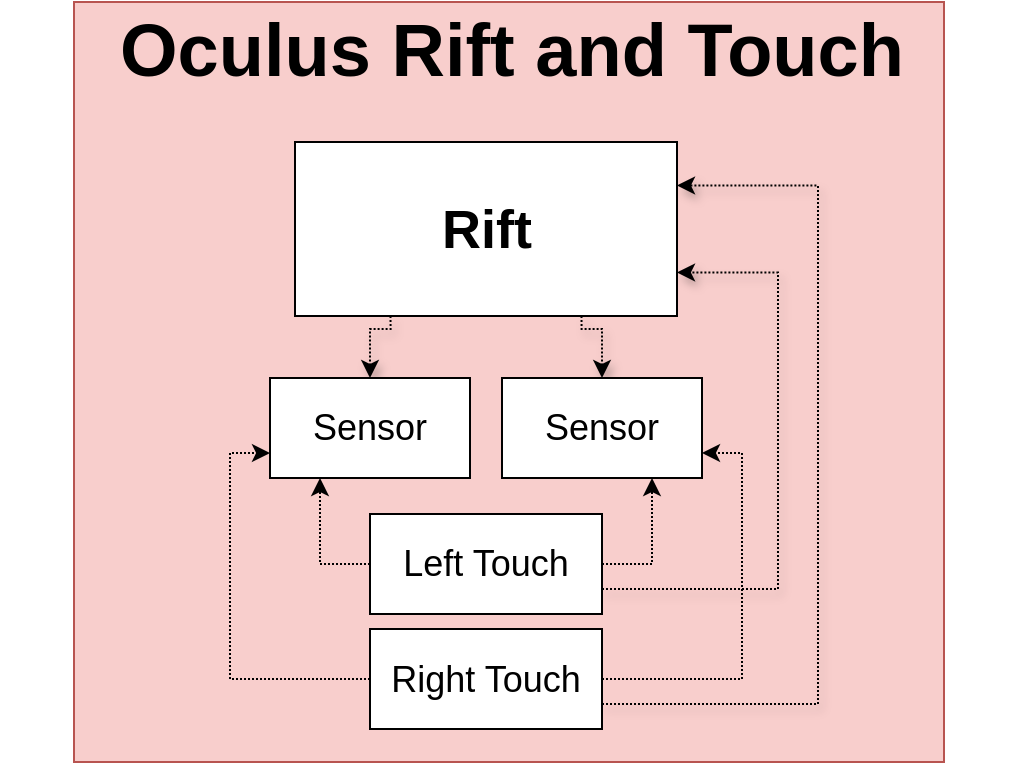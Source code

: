 <mxfile version="13.1.3"><diagram id="ZtkuPc8oIdVvpGQawi5z" name="Page-1"><mxGraphModel dx="2370" dy="1188" grid="1" gridSize="10" guides="1" tooltips="1" connect="1" arrows="1" fold="1" page="1" pageScale="1" pageWidth="850" pageHeight="1100" math="0" shadow="0"><root><mxCell id="0"/><mxCell id="1" parent="0"/><mxCell id="pM2XGTTBJihwnkNe8BIH-95" value="" style="rounded=0;whiteSpace=wrap;html=1;fontSize=37;fillColor=#f8cecc;strokeColor=#b85450;" parent="1" vertex="1"><mxGeometry x="395" y="940" width="435" height="380" as="geometry"/></mxCell><mxCell id="pM2XGTTBJihwnkNe8BIH-97" value="Oculus Rift and Touch" style="text;html=1;strokeColor=none;fillColor=none;align=center;verticalAlign=middle;whiteSpace=wrap;rounded=0;fontSize=37;fontStyle=1" parent="1" vertex="1"><mxGeometry x="358.5" y="940" width="510" height="50" as="geometry"/></mxCell><mxCell id="pM2XGTTBJihwnkNe8BIH-114" style="edgeStyle=orthogonalEdgeStyle;rounded=0;comic=0;jumpStyle=none;orthogonalLoop=1;jettySize=auto;html=1;exitX=0.25;exitY=1;exitDx=0;exitDy=0;shadow=1;startArrow=none;startFill=0;strokeColor=#000000;strokeWidth=1;fontSize=23;dashed=1;dashPattern=1 1;" parent="1" source="pM2XGTTBJihwnkNe8BIH-100" target="pM2XGTTBJihwnkNe8BIH-102" edge="1"><mxGeometry relative="1" as="geometry"><Array as="points"><mxPoint x="553" y="1103.5"/><mxPoint x="543" y="1103.5"/></Array></mxGeometry></mxCell><mxCell id="pM2XGTTBJihwnkNe8BIH-115" style="edgeStyle=orthogonalEdgeStyle;rounded=0;comic=0;jumpStyle=none;orthogonalLoop=1;jettySize=auto;html=1;exitX=0.75;exitY=1;exitDx=0;exitDy=0;shadow=1;startArrow=none;startFill=0;strokeColor=#000000;strokeWidth=1;fontSize=23;dashed=1;dashPattern=1 1;" parent="1" source="pM2XGTTBJihwnkNe8BIH-100" target="pM2XGTTBJihwnkNe8BIH-101" edge="1"><mxGeometry relative="1" as="geometry"><Array as="points"><mxPoint x="649" y="1103.5"/><mxPoint x="659" y="1103.5"/></Array></mxGeometry></mxCell><mxCell id="pM2XGTTBJihwnkNe8BIH-100" value="Rift" style="whiteSpace=wrap;html=1;align=center;fontSize=27;fontStyle=1" parent="1" vertex="1"><mxGeometry x="505.5" y="1010" width="191" height="87" as="geometry"/></mxCell><mxCell id="pM2XGTTBJihwnkNe8BIH-101" value="Sensor" style="whiteSpace=wrap;html=1;align=center;fontSize=18;" parent="1" vertex="1"><mxGeometry x="609" y="1128" width="100" height="50" as="geometry"/></mxCell><mxCell id="pM2XGTTBJihwnkNe8BIH-102" value="Sensor" style="whiteSpace=wrap;html=1;align=center;fontSize=18;" parent="1" vertex="1"><mxGeometry x="493" y="1128" width="100" height="50" as="geometry"/></mxCell><mxCell id="pM2XGTTBJihwnkNe8BIH-124" style="edgeStyle=orthogonalEdgeStyle;rounded=0;comic=0;jumpStyle=none;orthogonalLoop=1;jettySize=auto;html=1;entryX=0.25;entryY=1;entryDx=0;entryDy=0;shadow=0;startArrow=none;startFill=0;strokeColor=#000000;strokeWidth=1;fontSize=23;dashed=1;dashPattern=1 1;" parent="1" source="pM2XGTTBJihwnkNe8BIH-118" target="pM2XGTTBJihwnkNe8BIH-102" edge="1"><mxGeometry relative="1" as="geometry"><Array as="points"><mxPoint x="518" y="1220.5"/></Array></mxGeometry></mxCell><mxCell id="pM2XGTTBJihwnkNe8BIH-125" style="edgeStyle=orthogonalEdgeStyle;rounded=0;comic=0;jumpStyle=none;orthogonalLoop=1;jettySize=auto;html=1;entryX=0.75;entryY=1;entryDx=0;entryDy=0;shadow=0;startArrow=none;startFill=0;strokeColor=#000000;strokeWidth=1;fontSize=23;dashed=1;dashPattern=1 1;" parent="1" source="pM2XGTTBJihwnkNe8BIH-118" target="pM2XGTTBJihwnkNe8BIH-101" edge="1"><mxGeometry relative="1" as="geometry"><Array as="points"><mxPoint x="684" y="1221.5"/></Array></mxGeometry></mxCell><mxCell id="pM2XGTTBJihwnkNe8BIH-126" style="edgeStyle=orthogonalEdgeStyle;rounded=0;comic=0;jumpStyle=none;orthogonalLoop=1;jettySize=auto;html=1;exitX=1;exitY=0.75;exitDx=0;exitDy=0;entryX=1;entryY=0.75;entryDx=0;entryDy=0;shadow=1;startArrow=none;startFill=0;strokeColor=#000000;strokeWidth=1;fontSize=23;dashed=1;dashPattern=1 1;" parent="1" source="pM2XGTTBJihwnkNe8BIH-118" target="pM2XGTTBJihwnkNe8BIH-100" edge="1"><mxGeometry relative="1" as="geometry"><Array as="points"><mxPoint x="747" y="1233.5"/><mxPoint x="747" y="1075.5"/></Array></mxGeometry></mxCell><mxCell id="pM2XGTTBJihwnkNe8BIH-118" value="Left Touch" style="whiteSpace=wrap;html=1;align=center;fontSize=18;" parent="1" vertex="1"><mxGeometry x="543" y="1196" width="116" height="50" as="geometry"/></mxCell><mxCell id="pM2XGTTBJihwnkNe8BIH-122" style="edgeStyle=orthogonalEdgeStyle;rounded=0;comic=0;jumpStyle=none;orthogonalLoop=1;jettySize=auto;html=1;entryX=1;entryY=0.75;entryDx=0;entryDy=0;shadow=0;startArrow=none;startFill=0;strokeColor=#000000;strokeWidth=1;fontSize=23;dashed=1;dashPattern=1 1;" parent="1" source="pM2XGTTBJihwnkNe8BIH-121" target="pM2XGTTBJihwnkNe8BIH-101" edge="1"><mxGeometry relative="1" as="geometry"><Array as="points"><mxPoint x="729" y="1278.5"/><mxPoint x="729" y="1165.5"/></Array></mxGeometry></mxCell><mxCell id="pM2XGTTBJihwnkNe8BIH-123" style="edgeStyle=orthogonalEdgeStyle;rounded=0;comic=0;jumpStyle=none;orthogonalLoop=1;jettySize=auto;html=1;entryX=0;entryY=0.75;entryDx=0;entryDy=0;shadow=0;startArrow=none;startFill=0;strokeColor=#000000;strokeWidth=1;fontSize=23;dashed=1;dashPattern=1 1;" parent="1" source="pM2XGTTBJihwnkNe8BIH-121" target="pM2XGTTBJihwnkNe8BIH-102" edge="1"><mxGeometry relative="1" as="geometry"><Array as="points"><mxPoint x="473" y="1278.5"/><mxPoint x="473" y="1165.5"/></Array></mxGeometry></mxCell><mxCell id="pM2XGTTBJihwnkNe8BIH-127" style="edgeStyle=orthogonalEdgeStyle;rounded=0;comic=0;jumpStyle=none;orthogonalLoop=1;jettySize=auto;html=1;exitX=1;exitY=0.75;exitDx=0;exitDy=0;entryX=1;entryY=0.25;entryDx=0;entryDy=0;shadow=1;startArrow=none;startFill=0;strokeColor=#000000;strokeWidth=1;fontSize=23;dashed=1;dashPattern=1 1;" parent="1" source="pM2XGTTBJihwnkNe8BIH-121" target="pM2XGTTBJihwnkNe8BIH-100" edge="1"><mxGeometry relative="1" as="geometry"><Array as="points"><mxPoint x="767" y="1290.5"/><mxPoint x="767" y="1031.5"/></Array></mxGeometry></mxCell><mxCell id="pM2XGTTBJihwnkNe8BIH-121" value="Right Touch" style="whiteSpace=wrap;html=1;align=center;fontSize=18;" parent="1" vertex="1"><mxGeometry x="543" y="1253.5" width="116" height="50" as="geometry"/></mxCell></root></mxGraphModel></diagram></mxfile>